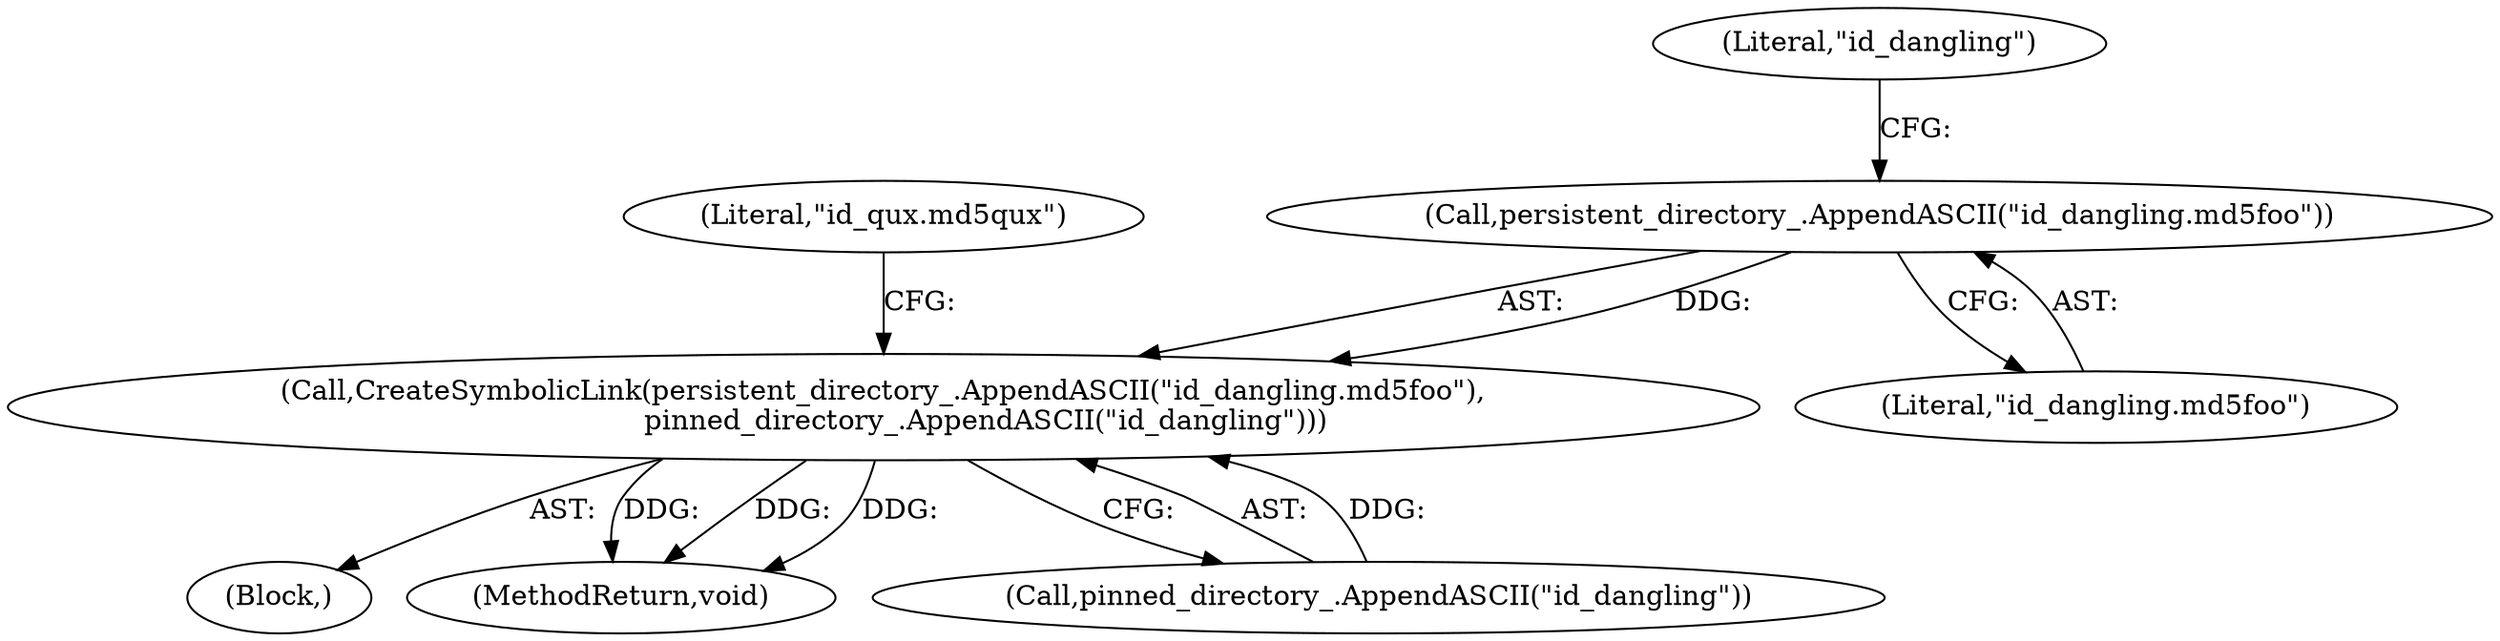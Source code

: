 digraph "1_Chrome_baef1ffd73db183ca50c854e1779ed7f6e5100a8_10@del" {
"1000141" [label="(Call,persistent_directory_.AppendASCII(\"id_dangling.md5foo\"))"];
"1000140" [label="(Call,CreateSymbolicLink(persistent_directory_.AppendASCII(\"id_dangling.md5foo\"),\n                       pinned_directory_.AppendASCII(\"id_dangling\")))"];
"1000144" [label="(Literal,\"id_dangling\")"];
"1000101" [label="(Block,)"];
"1000147" [label="(Literal,\"id_qux.md5qux\")"];
"1000163" [label="(MethodReturn,void)"];
"1000140" [label="(Call,CreateSymbolicLink(persistent_directory_.AppendASCII(\"id_dangling.md5foo\"),\n                       pinned_directory_.AppendASCII(\"id_dangling\")))"];
"1000141" [label="(Call,persistent_directory_.AppendASCII(\"id_dangling.md5foo\"))"];
"1000143" [label="(Call,pinned_directory_.AppendASCII(\"id_dangling\"))"];
"1000142" [label="(Literal,\"id_dangling.md5foo\")"];
"1000141" -> "1000140"  [label="AST: "];
"1000141" -> "1000142"  [label="CFG: "];
"1000142" -> "1000141"  [label="AST: "];
"1000144" -> "1000141"  [label="CFG: "];
"1000141" -> "1000140"  [label="DDG: "];
"1000140" -> "1000101"  [label="AST: "];
"1000140" -> "1000143"  [label="CFG: "];
"1000143" -> "1000140"  [label="AST: "];
"1000147" -> "1000140"  [label="CFG: "];
"1000140" -> "1000163"  [label="DDG: "];
"1000140" -> "1000163"  [label="DDG: "];
"1000140" -> "1000163"  [label="DDG: "];
"1000143" -> "1000140"  [label="DDG: "];
}
